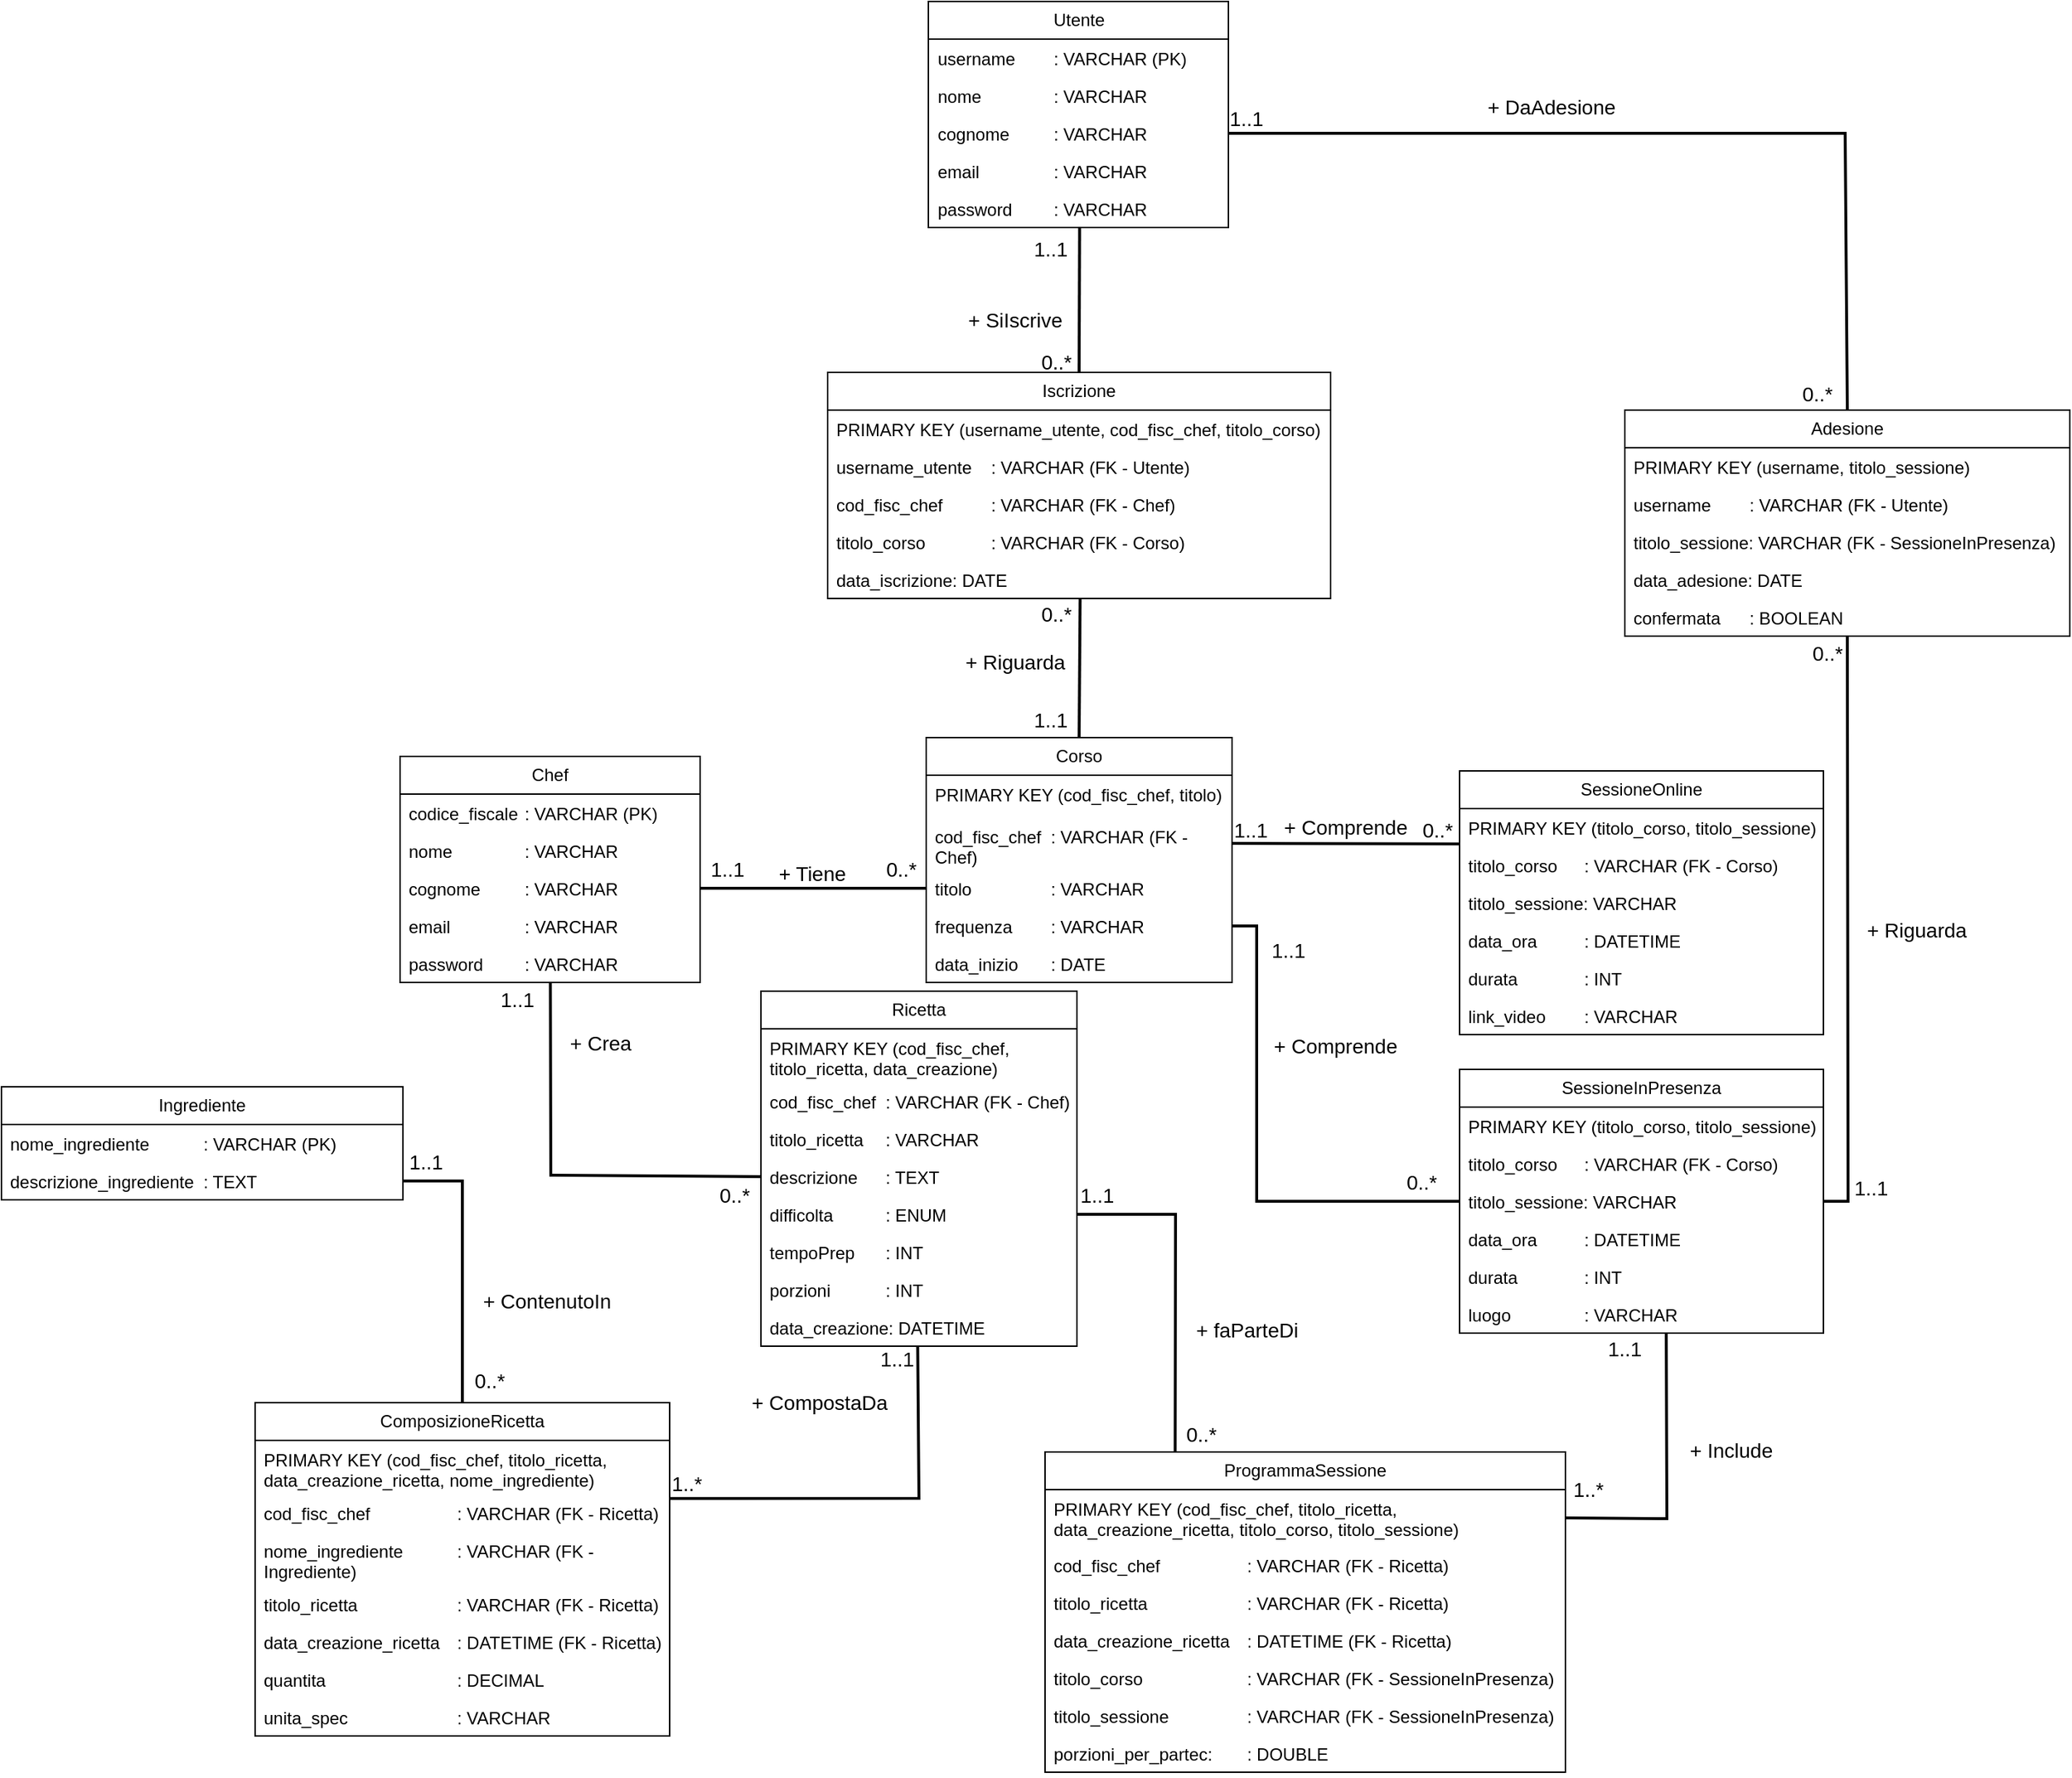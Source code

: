 <mxfile version="28.2.3">
  <diagram name="Pagina-1" id="c9OqA1Vv_PYeIcM79RJ1">
    <mxGraphModel dx="1778" dy="1586" grid="0" gridSize="10" guides="1" tooltips="1" connect="1" arrows="1" fold="1" page="0" pageScale="1" pageWidth="827" pageHeight="1169" background="#ffffff" math="0" shadow="0">
      <root>
        <mxCell id="0" />
        <mxCell id="1" parent="0" />
        <mxCell id="ekLq8ZdJKO2uyREV7CSD-5" value="Chef" style="swimlane;fontStyle=0;childLayout=stackLayout;horizontal=1;startSize=26;fillColor=none;horizontalStack=0;resizeParent=1;resizeParentMax=0;resizeLast=0;collapsible=1;marginBottom=0;whiteSpace=wrap;html=1;" parent="1" vertex="1">
          <mxGeometry x="118" y="-172" width="207" height="156" as="geometry" />
        </mxCell>
        <mxCell id="ekLq8ZdJKO2uyREV7CSD-6" value="codice_fiscale&lt;span style=&quot;white-space: pre;&quot;&gt;&#x9;&lt;/span&gt;: VARCHAR (PK)" style="text;strokeColor=none;fillColor=none;align=left;verticalAlign=top;spacingLeft=4;spacingRight=4;overflow=hidden;rotatable=0;points=[[0,0.5],[1,0.5]];portConstraint=eastwest;whiteSpace=wrap;html=1;" parent="ekLq8ZdJKO2uyREV7CSD-5" vertex="1">
          <mxGeometry y="26" width="207" height="26" as="geometry" />
        </mxCell>
        <mxCell id="ekLq8ZdJKO2uyREV7CSD-7" value="nome&lt;span style=&quot;white-space: pre;&quot;&gt;&#x9;&lt;/span&gt;&lt;span style=&quot;white-space: pre;&quot;&gt;&#x9;&lt;/span&gt;: VARCHAR" style="text;strokeColor=none;fillColor=none;align=left;verticalAlign=top;spacingLeft=4;spacingRight=4;overflow=hidden;rotatable=0;points=[[0,0.5],[1,0.5]];portConstraint=eastwest;whiteSpace=wrap;html=1;" parent="ekLq8ZdJKO2uyREV7CSD-5" vertex="1">
          <mxGeometry y="52" width="207" height="26" as="geometry" />
        </mxCell>
        <mxCell id="ekLq8ZdJKO2uyREV7CSD-14" value="cognome&lt;span style=&quot;white-space: pre;&quot;&gt;&#x9;&lt;/span&gt;&lt;span style=&quot;white-space: pre;&quot;&gt;&#x9;&lt;/span&gt;: VARCHAR" style="text;strokeColor=none;fillColor=none;align=left;verticalAlign=top;spacingLeft=4;spacingRight=4;overflow=hidden;rotatable=0;points=[[0,0.5],[1,0.5]];portConstraint=eastwest;whiteSpace=wrap;html=1;" parent="ekLq8ZdJKO2uyREV7CSD-5" vertex="1">
          <mxGeometry y="78" width="207" height="26" as="geometry" />
        </mxCell>
        <mxCell id="ekLq8ZdJKO2uyREV7CSD-8" value="email&lt;span style=&quot;white-space: pre;&quot;&gt;&#x9;&lt;/span&gt;&lt;span style=&quot;white-space: pre;&quot;&gt;&#x9;&lt;/span&gt;: VARCHAR" style="text;strokeColor=none;fillColor=none;align=left;verticalAlign=top;spacingLeft=4;spacingRight=4;overflow=hidden;rotatable=0;points=[[0,0.5],[1,0.5]];portConstraint=eastwest;whiteSpace=wrap;html=1;" parent="ekLq8ZdJKO2uyREV7CSD-5" vertex="1">
          <mxGeometry y="104" width="207" height="26" as="geometry" />
        </mxCell>
        <mxCell id="ekLq8ZdJKO2uyREV7CSD-15" value="password&lt;span style=&quot;white-space: pre;&quot;&gt;&#x9;&lt;/span&gt;&lt;span style=&quot;white-space: pre;&quot;&gt;&#x9;&lt;/span&gt;: VARCHAR" style="text;strokeColor=none;fillColor=none;align=left;verticalAlign=top;spacingLeft=4;spacingRight=4;overflow=hidden;rotatable=0;points=[[0,0.5],[1,0.5]];portConstraint=eastwest;whiteSpace=wrap;html=1;" parent="ekLq8ZdJKO2uyREV7CSD-5" vertex="1">
          <mxGeometry y="130" width="207" height="26" as="geometry" />
        </mxCell>
        <mxCell id="ekLq8ZdJKO2uyREV7CSD-16" value="Utente" style="swimlane;fontStyle=0;childLayout=stackLayout;horizontal=1;startSize=26;fillColor=none;horizontalStack=0;resizeParent=1;resizeParentMax=0;resizeLast=0;collapsible=1;marginBottom=0;whiteSpace=wrap;html=1;" parent="1" vertex="1">
          <mxGeometry x="482.5" y="-693" width="207" height="156" as="geometry" />
        </mxCell>
        <mxCell id="ekLq8ZdJKO2uyREV7CSD-17" value="username&lt;span style=&quot;white-space: pre;&quot;&gt;&#x9;&lt;/span&gt;: VARCHAR (PK)" style="text;strokeColor=none;fillColor=none;align=left;verticalAlign=top;spacingLeft=4;spacingRight=4;overflow=hidden;rotatable=0;points=[[0,0.5],[1,0.5]];portConstraint=eastwest;whiteSpace=wrap;html=1;" parent="ekLq8ZdJKO2uyREV7CSD-16" vertex="1">
          <mxGeometry y="26" width="207" height="26" as="geometry" />
        </mxCell>
        <mxCell id="ekLq8ZdJKO2uyREV7CSD-18" value="nome&lt;span style=&quot;white-space: pre;&quot;&gt;&#x9;&lt;/span&gt;&lt;span style=&quot;white-space: pre;&quot;&gt;&#x9;&lt;/span&gt;: VARCHAR" style="text;strokeColor=none;fillColor=none;align=left;verticalAlign=top;spacingLeft=4;spacingRight=4;overflow=hidden;rotatable=0;points=[[0,0.5],[1,0.5]];portConstraint=eastwest;whiteSpace=wrap;html=1;" parent="ekLq8ZdJKO2uyREV7CSD-16" vertex="1">
          <mxGeometry y="52" width="207" height="26" as="geometry" />
        </mxCell>
        <mxCell id="ekLq8ZdJKO2uyREV7CSD-19" value="cognome&lt;span style=&quot;white-space: pre;&quot;&gt;&#x9;&lt;/span&gt;&lt;span style=&quot;white-space: pre;&quot;&gt;&#x9;&lt;/span&gt;: VARCHAR" style="text;strokeColor=none;fillColor=none;align=left;verticalAlign=top;spacingLeft=4;spacingRight=4;overflow=hidden;rotatable=0;points=[[0,0.5],[1,0.5]];portConstraint=eastwest;whiteSpace=wrap;html=1;" parent="ekLq8ZdJKO2uyREV7CSD-16" vertex="1">
          <mxGeometry y="78" width="207" height="26" as="geometry" />
        </mxCell>
        <mxCell id="ekLq8ZdJKO2uyREV7CSD-20" value="email&lt;span style=&quot;white-space: pre;&quot;&gt;&#x9;&lt;/span&gt;&lt;span style=&quot;white-space: pre;&quot;&gt;&#x9;&lt;/span&gt;: VARCHAR" style="text;strokeColor=none;fillColor=none;align=left;verticalAlign=top;spacingLeft=4;spacingRight=4;overflow=hidden;rotatable=0;points=[[0,0.5],[1,0.5]];portConstraint=eastwest;whiteSpace=wrap;html=1;" parent="ekLq8ZdJKO2uyREV7CSD-16" vertex="1">
          <mxGeometry y="104" width="207" height="26" as="geometry" />
        </mxCell>
        <mxCell id="ekLq8ZdJKO2uyREV7CSD-21" value="password&lt;span style=&quot;white-space: pre;&quot;&gt;&#x9;&lt;/span&gt;&lt;span style=&quot;white-space: pre;&quot;&gt;&#x9;&lt;/span&gt;: VARCHAR" style="text;strokeColor=none;fillColor=none;align=left;verticalAlign=top;spacingLeft=4;spacingRight=4;overflow=hidden;rotatable=0;points=[[0,0.5],[1,0.5]];portConstraint=eastwest;whiteSpace=wrap;html=1;" parent="ekLq8ZdJKO2uyREV7CSD-16" vertex="1">
          <mxGeometry y="130" width="207" height="26" as="geometry" />
        </mxCell>
        <mxCell id="ekLq8ZdJKO2uyREV7CSD-22" value="Corso" style="swimlane;fontStyle=0;childLayout=stackLayout;horizontal=1;startSize=26;fillColor=none;horizontalStack=0;resizeParent=1;resizeParentMax=0;resizeLast=0;collapsible=1;marginBottom=0;whiteSpace=wrap;html=1;" parent="1" vertex="1">
          <mxGeometry x="481" y="-185" width="211" height="169" as="geometry" />
        </mxCell>
        <mxCell id="A8XwV9MfBxxKwLWa8N0--2" value="PRIMARY KEY (cod_fisc_chef, titolo)" style="text;strokeColor=none;fillColor=none;align=left;verticalAlign=top;spacingLeft=4;spacingRight=4;overflow=hidden;rotatable=0;points=[[0,0.5],[1,0.5]];portConstraint=eastwest;whiteSpace=wrap;html=1;" parent="ekLq8ZdJKO2uyREV7CSD-22" vertex="1">
          <mxGeometry y="26" width="211" height="29" as="geometry" />
        </mxCell>
        <mxCell id="ekLq8ZdJKO2uyREV7CSD-23" value="cod_fisc_chef&lt;span style=&quot;white-space: pre;&quot;&gt;&#x9;&lt;/span&gt;: VARCHAR (FK - Chef)" style="text;strokeColor=none;fillColor=none;align=left;verticalAlign=top;spacingLeft=4;spacingRight=4;overflow=hidden;rotatable=0;points=[[0,0.5],[1,0.5]];portConstraint=eastwest;whiteSpace=wrap;html=1;" parent="ekLq8ZdJKO2uyREV7CSD-22" vertex="1">
          <mxGeometry y="55" width="211" height="36" as="geometry" />
        </mxCell>
        <mxCell id="ekLq8ZdJKO2uyREV7CSD-24" value="titolo&lt;span style=&quot;white-space: pre;&quot;&gt;&#x9;&lt;/span&gt;&lt;span style=&quot;white-space: pre;&quot;&gt;&#x9;&lt;/span&gt;: VARCHAR" style="text;strokeColor=none;fillColor=none;align=left;verticalAlign=top;spacingLeft=4;spacingRight=4;overflow=hidden;rotatable=0;points=[[0,0.5],[1,0.5]];portConstraint=eastwest;whiteSpace=wrap;html=1;" parent="ekLq8ZdJKO2uyREV7CSD-22" vertex="1">
          <mxGeometry y="91" width="211" height="26" as="geometry" />
        </mxCell>
        <mxCell id="ekLq8ZdJKO2uyREV7CSD-26" value="frequenza&lt;span style=&quot;white-space: pre;&quot;&gt;&#x9;&lt;/span&gt;: VARCHAR" style="text;strokeColor=none;fillColor=none;align=left;verticalAlign=top;spacingLeft=4;spacingRight=4;overflow=hidden;rotatable=0;points=[[0,0.5],[1,0.5]];portConstraint=eastwest;whiteSpace=wrap;html=1;" parent="ekLq8ZdJKO2uyREV7CSD-22" vertex="1">
          <mxGeometry y="117" width="211" height="26" as="geometry" />
        </mxCell>
        <mxCell id="ekLq8ZdJKO2uyREV7CSD-25" value="data_inizio&lt;span style=&quot;white-space: pre;&quot;&gt;&#x9;&lt;/span&gt;: DATE" style="text;strokeColor=none;fillColor=none;align=left;verticalAlign=top;spacingLeft=4;spacingRight=4;overflow=hidden;rotatable=0;points=[[0,0.5],[1,0.5]];portConstraint=eastwest;whiteSpace=wrap;html=1;" parent="ekLq8ZdJKO2uyREV7CSD-22" vertex="1">
          <mxGeometry y="143" width="211" height="26" as="geometry" />
        </mxCell>
        <mxCell id="ekLq8ZdJKO2uyREV7CSD-34" value="SessioneOnline" style="swimlane;fontStyle=0;childLayout=stackLayout;horizontal=1;startSize=26;fillColor=none;horizontalStack=0;resizeParent=1;resizeParentMax=0;resizeLast=0;collapsible=1;marginBottom=0;whiteSpace=wrap;html=1;" parent="1" vertex="1">
          <mxGeometry x="849" y="-162" width="251" height="182" as="geometry" />
        </mxCell>
        <mxCell id="ekLq8ZdJKO2uyREV7CSD-35" value="PRIMARY KEY (titolo_corso, titolo_sessione)" style="text;strokeColor=none;fillColor=none;align=left;verticalAlign=top;spacingLeft=4;spacingRight=4;overflow=hidden;rotatable=0;points=[[0,0.5],[1,0.5]];portConstraint=eastwest;whiteSpace=wrap;html=1;" parent="ekLq8ZdJKO2uyREV7CSD-34" vertex="1">
          <mxGeometry y="26" width="251" height="26" as="geometry" />
        </mxCell>
        <mxCell id="D15bvgSpkkW1OKqzzkf8-3" value="titolo_corso&lt;span style=&quot;white-space: pre;&quot;&gt;&#x9;&lt;/span&gt;: VARCHAR (FK - Corso)" style="text;strokeColor=none;fillColor=none;align=left;verticalAlign=top;spacingLeft=4;spacingRight=4;overflow=hidden;rotatable=0;points=[[0,0.5],[1,0.5]];portConstraint=eastwest;whiteSpace=wrap;html=1;" parent="ekLq8ZdJKO2uyREV7CSD-34" vertex="1">
          <mxGeometry y="52" width="251" height="26" as="geometry" />
        </mxCell>
        <mxCell id="MktuYlupbxoyWSHVo-La-6" value="titolo_sessione: VARCHAR" style="text;strokeColor=none;fillColor=none;align=left;verticalAlign=top;spacingLeft=4;spacingRight=4;overflow=hidden;rotatable=0;points=[[0,0.5],[1,0.5]];portConstraint=eastwest;whiteSpace=wrap;html=1;" parent="ekLq8ZdJKO2uyREV7CSD-34" vertex="1">
          <mxGeometry y="78" width="251" height="26" as="geometry" />
        </mxCell>
        <mxCell id="D15bvgSpkkW1OKqzzkf8-1" value="data_ora&lt;span style=&quot;white-space: pre;&quot;&gt;&#x9;&lt;/span&gt;&lt;span style=&quot;white-space: pre;&quot;&gt;&#x9;&lt;/span&gt;: DATETIME" style="text;strokeColor=none;fillColor=none;align=left;verticalAlign=top;spacingLeft=4;spacingRight=4;overflow=hidden;rotatable=0;points=[[0,0.5],[1,0.5]];portConstraint=eastwest;whiteSpace=wrap;html=1;" parent="ekLq8ZdJKO2uyREV7CSD-34" vertex="1">
          <mxGeometry y="104" width="251" height="26" as="geometry" />
        </mxCell>
        <mxCell id="D15bvgSpkkW1OKqzzkf8-2" value="durata&lt;span style=&quot;white-space: pre;&quot;&gt;&#x9;&lt;/span&gt;&lt;span style=&quot;white-space: pre;&quot;&gt;&#x9;&lt;/span&gt;: INT" style="text;strokeColor=none;fillColor=none;align=left;verticalAlign=top;spacingLeft=4;spacingRight=4;overflow=hidden;rotatable=0;points=[[0,0.5],[1,0.5]];portConstraint=eastwest;whiteSpace=wrap;html=1;" parent="ekLq8ZdJKO2uyREV7CSD-34" vertex="1">
          <mxGeometry y="130" width="251" height="26" as="geometry" />
        </mxCell>
        <mxCell id="ekLq8ZdJKO2uyREV7CSD-36" value="link_video&lt;span style=&quot;white-space: pre;&quot;&gt;&#x9;&lt;/span&gt;: VARCHAR" style="text;strokeColor=none;fillColor=none;align=left;verticalAlign=top;spacingLeft=4;spacingRight=4;overflow=hidden;rotatable=0;points=[[0,0.5],[1,0.5]];portConstraint=eastwest;whiteSpace=wrap;html=1;" parent="ekLq8ZdJKO2uyREV7CSD-34" vertex="1">
          <mxGeometry y="156" width="251" height="26" as="geometry" />
        </mxCell>
        <mxCell id="ekLq8ZdJKO2uyREV7CSD-39" value="SessioneInPresenza" style="swimlane;fontStyle=0;childLayout=stackLayout;horizontal=1;startSize=26;fillColor=none;horizontalStack=0;resizeParent=1;resizeParentMax=0;resizeLast=0;collapsible=1;marginBottom=0;whiteSpace=wrap;html=1;" parent="1" vertex="1">
          <mxGeometry x="849" y="44" width="251" height="182" as="geometry" />
        </mxCell>
        <mxCell id="ekLq8ZdJKO2uyREV7CSD-40" value="PRIMARY KEY (titolo_corso, titolo_sessione)" style="text;strokeColor=none;fillColor=none;align=left;verticalAlign=top;spacingLeft=4;spacingRight=4;overflow=hidden;rotatable=0;points=[[0,0.5],[1,0.5]];portConstraint=eastwest;whiteSpace=wrap;html=1;" parent="ekLq8ZdJKO2uyREV7CSD-39" vertex="1">
          <mxGeometry y="26" width="251" height="26" as="geometry" />
        </mxCell>
        <mxCell id="D15bvgSpkkW1OKqzzkf8-4" value="titolo_corso&lt;span style=&quot;white-space: pre;&quot;&gt;&#x9;&lt;/span&gt;: VARCHAR (FK - Corso)" style="text;strokeColor=none;fillColor=none;align=left;verticalAlign=top;spacingLeft=4;spacingRight=4;overflow=hidden;rotatable=0;points=[[0,0.5],[1,0.5]];portConstraint=eastwest;whiteSpace=wrap;html=1;" parent="ekLq8ZdJKO2uyREV7CSD-39" vertex="1">
          <mxGeometry y="52" width="251" height="26" as="geometry" />
        </mxCell>
        <mxCell id="MktuYlupbxoyWSHVo-La-5" value="titolo_sessione: VARCHAR" style="text;strokeColor=none;fillColor=none;align=left;verticalAlign=top;spacingLeft=4;spacingRight=4;overflow=hidden;rotatable=0;points=[[0,0.5],[1,0.5]];portConstraint=eastwest;whiteSpace=wrap;html=1;" parent="ekLq8ZdJKO2uyREV7CSD-39" vertex="1">
          <mxGeometry y="78" width="251" height="26" as="geometry" />
        </mxCell>
        <mxCell id="D15bvgSpkkW1OKqzzkf8-5" value="data_ora&lt;span style=&quot;white-space: pre;&quot;&gt;&#x9;&lt;/span&gt;&lt;span style=&quot;white-space: pre;&quot;&gt;&#x9;&lt;/span&gt;: DATETIME" style="text;strokeColor=none;fillColor=none;align=left;verticalAlign=top;spacingLeft=4;spacingRight=4;overflow=hidden;rotatable=0;points=[[0,0.5],[1,0.5]];portConstraint=eastwest;whiteSpace=wrap;html=1;" parent="ekLq8ZdJKO2uyREV7CSD-39" vertex="1">
          <mxGeometry y="104" width="251" height="26" as="geometry" />
        </mxCell>
        <mxCell id="D15bvgSpkkW1OKqzzkf8-6" value="durata&lt;span style=&quot;white-space: pre;&quot;&gt;&#x9;&lt;/span&gt;&lt;span style=&quot;white-space: pre;&quot;&gt;&#x9;&lt;/span&gt;: INT" style="text;strokeColor=none;fillColor=none;align=left;verticalAlign=top;spacingLeft=4;spacingRight=4;overflow=hidden;rotatable=0;points=[[0,0.5],[1,0.5]];portConstraint=eastwest;whiteSpace=wrap;html=1;" parent="ekLq8ZdJKO2uyREV7CSD-39" vertex="1">
          <mxGeometry y="130" width="251" height="26" as="geometry" />
        </mxCell>
        <mxCell id="ekLq8ZdJKO2uyREV7CSD-41" value="luogo&lt;span style=&quot;white-space: pre;&quot;&gt;&#x9;&lt;/span&gt;&lt;span style=&quot;white-space: pre;&quot;&gt;&#x9;&lt;/span&gt;: VARCHAR" style="text;strokeColor=none;fillColor=none;align=left;verticalAlign=top;spacingLeft=4;spacingRight=4;overflow=hidden;rotatable=0;points=[[0,0.5],[1,0.5]];portConstraint=eastwest;whiteSpace=wrap;html=1;" parent="ekLq8ZdJKO2uyREV7CSD-39" vertex="1">
          <mxGeometry y="156" width="251" height="26" as="geometry" />
        </mxCell>
        <mxCell id="W_w7EMXtZ8Ta31gs3jzf-1" value="Ricetta" style="swimlane;fontStyle=0;childLayout=stackLayout;horizontal=1;startSize=26;fillColor=none;horizontalStack=0;resizeParent=1;resizeParentMax=0;resizeLast=0;collapsible=1;marginBottom=0;whiteSpace=wrap;html=1;" parent="1" vertex="1">
          <mxGeometry x="367" y="-10" width="218" height="245" as="geometry" />
        </mxCell>
        <mxCell id="W_w7EMXtZ8Ta31gs3jzf-2" value="PRIMARY KEY (cod_fisc_chef, titolo_ricetta, data_creazione)" style="text;strokeColor=none;fillColor=none;align=left;verticalAlign=top;spacingLeft=4;spacingRight=4;overflow=hidden;rotatable=0;points=[[0,0.5],[1,0.5]];portConstraint=eastwest;whiteSpace=wrap;html=1;" parent="W_w7EMXtZ8Ta31gs3jzf-1" vertex="1">
          <mxGeometry y="26" width="218" height="37" as="geometry" />
        </mxCell>
        <mxCell id="A8XwV9MfBxxKwLWa8N0--7" value="cod_fisc_chef&lt;span style=&quot;white-space: pre;&quot;&gt;&#x9;&lt;/span&gt;: VARCHAR (FK - Chef)" style="text;strokeColor=none;fillColor=none;align=left;verticalAlign=top;spacingLeft=4;spacingRight=4;overflow=hidden;rotatable=0;points=[[0,0.5],[1,0.5]];portConstraint=eastwest;whiteSpace=wrap;html=1;" parent="W_w7EMXtZ8Ta31gs3jzf-1" vertex="1">
          <mxGeometry y="63" width="218" height="26" as="geometry" />
        </mxCell>
        <mxCell id="W_w7EMXtZ8Ta31gs3jzf-3" value="titolo_ricetta&lt;span style=&quot;white-space: pre;&quot;&gt;&#x9;&lt;/span&gt;: VARCHAR" style="text;strokeColor=none;fillColor=none;align=left;verticalAlign=top;spacingLeft=4;spacingRight=4;overflow=hidden;rotatable=0;points=[[0,0.5],[1,0.5]];portConstraint=eastwest;whiteSpace=wrap;html=1;" parent="W_w7EMXtZ8Ta31gs3jzf-1" vertex="1">
          <mxGeometry y="89" width="218" height="26" as="geometry" />
        </mxCell>
        <mxCell id="W_w7EMXtZ8Ta31gs3jzf-4" value="descrizione&lt;span style=&quot;white-space: pre;&quot;&gt;&#x9;&lt;/span&gt;: TEXT" style="text;strokeColor=none;fillColor=none;align=left;verticalAlign=top;spacingLeft=4;spacingRight=4;overflow=hidden;rotatable=0;points=[[0,0.5],[1,0.5]];portConstraint=eastwest;whiteSpace=wrap;html=1;" parent="W_w7EMXtZ8Ta31gs3jzf-1" vertex="1">
          <mxGeometry y="115" width="218" height="26" as="geometry" />
        </mxCell>
        <mxCell id="MktuYlupbxoyWSHVo-La-1" value="difficolta&lt;span style=&quot;white-space: pre;&quot;&gt;&#x9;&lt;/span&gt;&lt;span style=&quot;white-space: pre;&quot;&gt;&#x9;&lt;/span&gt;: ENUM" style="text;strokeColor=none;fillColor=none;align=left;verticalAlign=top;spacingLeft=4;spacingRight=4;overflow=hidden;rotatable=0;points=[[0,0.5],[1,0.5]];portConstraint=eastwest;whiteSpace=wrap;html=1;" parent="W_w7EMXtZ8Ta31gs3jzf-1" vertex="1">
          <mxGeometry y="141" width="218" height="26" as="geometry" />
        </mxCell>
        <mxCell id="MktuYlupbxoyWSHVo-La-2" value="tempoPrep&lt;span style=&quot;white-space: pre;&quot;&gt;&#x9;&lt;/span&gt;: INT" style="text;strokeColor=none;fillColor=none;align=left;verticalAlign=top;spacingLeft=4;spacingRight=4;overflow=hidden;rotatable=0;points=[[0,0.5],[1,0.5]];portConstraint=eastwest;whiteSpace=wrap;html=1;" parent="W_w7EMXtZ8Ta31gs3jzf-1" vertex="1">
          <mxGeometry y="167" width="218" height="26" as="geometry" />
        </mxCell>
        <mxCell id="MktuYlupbxoyWSHVo-La-3" value="porzioni&lt;span style=&quot;white-space: pre;&quot;&gt;&#x9;&lt;/span&gt;&lt;span style=&quot;white-space: pre;&quot;&gt;&#x9;&lt;/span&gt;: INT" style="text;strokeColor=none;fillColor=none;align=left;verticalAlign=top;spacingLeft=4;spacingRight=4;overflow=hidden;rotatable=0;points=[[0,0.5],[1,0.5]];portConstraint=eastwest;whiteSpace=wrap;html=1;" parent="W_w7EMXtZ8Ta31gs3jzf-1" vertex="1">
          <mxGeometry y="193" width="218" height="26" as="geometry" />
        </mxCell>
        <mxCell id="A8XwV9MfBxxKwLWa8N0--6" value="data_creazione: DATETIME" style="text;strokeColor=none;fillColor=none;align=left;verticalAlign=top;spacingLeft=4;spacingRight=4;overflow=hidden;rotatable=0;points=[[0,0.5],[1,0.5]];portConstraint=eastwest;whiteSpace=wrap;html=1;" parent="W_w7EMXtZ8Ta31gs3jzf-1" vertex="1">
          <mxGeometry y="219" width="218" height="26" as="geometry" />
        </mxCell>
        <mxCell id="W_w7EMXtZ8Ta31gs3jzf-6" value="Ingrediente" style="swimlane;fontStyle=0;childLayout=stackLayout;horizontal=1;startSize=26;fillColor=none;horizontalStack=0;resizeParent=1;resizeParentMax=0;resizeLast=0;collapsible=1;marginBottom=0;whiteSpace=wrap;html=1;" parent="1" vertex="1">
          <mxGeometry x="-157" y="56" width="277" height="78" as="geometry" />
        </mxCell>
        <mxCell id="W_w7EMXtZ8Ta31gs3jzf-8" value="nome_ingrediente&lt;span style=&quot;white-space: pre;&quot;&gt;&#x9;&lt;span style=&quot;white-space: pre;&quot;&gt;&#x9;&lt;/span&gt;&lt;/span&gt;: VARCHAR (PK)" style="text;strokeColor=none;fillColor=none;align=left;verticalAlign=top;spacingLeft=4;spacingRight=4;overflow=hidden;rotatable=0;points=[[0,0.5],[1,0.5]];portConstraint=eastwest;whiteSpace=wrap;html=1;" parent="W_w7EMXtZ8Ta31gs3jzf-6" vertex="1">
          <mxGeometry y="26" width="277" height="26" as="geometry" />
        </mxCell>
        <mxCell id="A8XwV9MfBxxKwLWa8N0--16" value="descrizione_ingrediente&lt;span style=&quot;white-space: pre;&quot;&gt;&#x9;&lt;/span&gt;: TEXT" style="text;strokeColor=none;fillColor=none;align=left;verticalAlign=top;spacingLeft=4;spacingRight=4;overflow=hidden;rotatable=0;points=[[0,0.5],[1,0.5]];portConstraint=eastwest;whiteSpace=wrap;html=1;" parent="W_w7EMXtZ8Ta31gs3jzf-6" vertex="1">
          <mxGeometry y="52" width="277" height="26" as="geometry" />
        </mxCell>
        <mxCell id="W_w7EMXtZ8Ta31gs3jzf-10" value="Iscrizione" style="swimlane;fontStyle=0;childLayout=stackLayout;horizontal=1;startSize=26;fillColor=none;horizontalStack=0;resizeParent=1;resizeParentMax=0;resizeLast=0;collapsible=1;marginBottom=0;whiteSpace=wrap;html=1;" parent="1" vertex="1">
          <mxGeometry x="413" y="-437" width="347" height="156" as="geometry" />
        </mxCell>
        <mxCell id="W_w7EMXtZ8Ta31gs3jzf-11" value="PRIMARY KEY (username_utente, cod_fisc_chef, titolo_corso)" style="text;strokeColor=none;fillColor=none;align=left;verticalAlign=top;spacingLeft=4;spacingRight=4;overflow=hidden;rotatable=0;points=[[0,0.5],[1,0.5]];portConstraint=eastwest;whiteSpace=wrap;html=1;" parent="W_w7EMXtZ8Ta31gs3jzf-10" vertex="1">
          <mxGeometry y="26" width="347" height="26" as="geometry" />
        </mxCell>
        <mxCell id="A8XwV9MfBxxKwLWa8N0--3" value="username_utente&lt;span style=&quot;white-space: pre;&quot;&gt;&#x9;&lt;/span&gt;: VARCHAR (FK - Utente)" style="text;strokeColor=none;fillColor=none;align=left;verticalAlign=top;spacingLeft=4;spacingRight=4;overflow=hidden;rotatable=0;points=[[0,0.5],[1,0.5]];portConstraint=eastwest;whiteSpace=wrap;html=1;" parent="W_w7EMXtZ8Ta31gs3jzf-10" vertex="1">
          <mxGeometry y="52" width="347" height="26" as="geometry" />
        </mxCell>
        <mxCell id="W_w7EMXtZ8Ta31gs3jzf-12" value="cod_fisc_chef&lt;span style=&quot;white-space: pre;&quot;&gt;&#x9;&lt;span style=&quot;white-space: pre;&quot;&gt;&#x9;&lt;/span&gt;&lt;/span&gt;: VARCHAR (FK - Chef)" style="text;strokeColor=none;fillColor=none;align=left;verticalAlign=top;spacingLeft=4;spacingRight=4;overflow=hidden;rotatable=0;points=[[0,0.5],[1,0.5]];portConstraint=eastwest;whiteSpace=wrap;html=1;" parent="W_w7EMXtZ8Ta31gs3jzf-10" vertex="1">
          <mxGeometry y="78" width="347" height="26" as="geometry" />
        </mxCell>
        <mxCell id="A8XwV9MfBxxKwLWa8N0--1" value="titolo_corso&lt;span style=&quot;white-space: pre;&quot;&gt;&#x9;&lt;span style=&quot;white-space: pre;&quot;&gt;&#x9;&lt;/span&gt;&lt;/span&gt;: VARCHAR (FK - Corso)" style="text;strokeColor=none;fillColor=none;align=left;verticalAlign=top;spacingLeft=4;spacingRight=4;overflow=hidden;rotatable=0;points=[[0,0.5],[1,0.5]];portConstraint=eastwest;whiteSpace=wrap;html=1;" parent="W_w7EMXtZ8Ta31gs3jzf-10" vertex="1">
          <mxGeometry y="104" width="347" height="26" as="geometry" />
        </mxCell>
        <mxCell id="W_w7EMXtZ8Ta31gs3jzf-13" value="data_iscrizione: DATE" style="text;strokeColor=none;fillColor=none;align=left;verticalAlign=top;spacingLeft=4;spacingRight=4;overflow=hidden;rotatable=0;points=[[0,0.5],[1,0.5]];portConstraint=eastwest;whiteSpace=wrap;html=1;" parent="W_w7EMXtZ8Ta31gs3jzf-10" vertex="1">
          <mxGeometry y="130" width="347" height="26" as="geometry" />
        </mxCell>
        <mxCell id="W_w7EMXtZ8Ta31gs3jzf-14" value="ProgrammaSessione" style="swimlane;fontStyle=0;childLayout=stackLayout;horizontal=1;startSize=26;fillColor=none;horizontalStack=0;resizeParent=1;resizeParentMax=0;resizeLast=0;collapsible=1;marginBottom=0;whiteSpace=wrap;html=1;" parent="1" vertex="1">
          <mxGeometry x="563" y="308" width="359" height="221" as="geometry" />
        </mxCell>
        <mxCell id="W_w7EMXtZ8Ta31gs3jzf-15" value="PRIMARY KEY (cod_fisc_chef, titolo_ricetta, data_creazione_ricetta, titolo_corso, titolo_sessione)" style="text;strokeColor=none;fillColor=none;align=left;verticalAlign=top;spacingLeft=4;spacingRight=4;overflow=hidden;rotatable=0;points=[[0,0.5],[1,0.5]];portConstraint=eastwest;whiteSpace=wrap;html=1;" parent="W_w7EMXtZ8Ta31gs3jzf-14" vertex="1">
          <mxGeometry y="26" width="359" height="39" as="geometry" />
        </mxCell>
        <mxCell id="W_w7EMXtZ8Ta31gs3jzf-16" value="cod_fisc_chef&lt;span style=&quot;white-space: pre;&quot;&gt;&#x9;&lt;/span&gt;&lt;span style=&quot;white-space: pre;&quot;&gt;&#x9;&lt;/span&gt;&lt;span style=&quot;white-space: pre;&quot;&gt;&#x9;&lt;/span&gt;: VARCHAR (FK - Ricetta)" style="text;strokeColor=none;fillColor=none;align=left;verticalAlign=top;spacingLeft=4;spacingRight=4;overflow=hidden;rotatable=0;points=[[0,0.5],[1,0.5]];portConstraint=eastwest;whiteSpace=wrap;html=1;" parent="W_w7EMXtZ8Ta31gs3jzf-14" vertex="1">
          <mxGeometry y="65" width="359" height="26" as="geometry" />
        </mxCell>
        <mxCell id="A8XwV9MfBxxKwLWa8N0--12" value="titolo_ricetta&lt;span style=&quot;white-space: pre;&quot;&gt;&#x9;&lt;span style=&quot;white-space: pre;&quot;&gt;&#x9;&lt;/span&gt;&lt;span style=&quot;white-space: pre;&quot;&gt;&#x9;&lt;/span&gt;&lt;/span&gt;: VARCHAR (FK - Ricetta)" style="text;strokeColor=none;fillColor=none;align=left;verticalAlign=top;spacingLeft=4;spacingRight=4;overflow=hidden;rotatable=0;points=[[0,0.5],[1,0.5]];portConstraint=eastwest;whiteSpace=wrap;html=1;" parent="W_w7EMXtZ8Ta31gs3jzf-14" vertex="1">
          <mxGeometry y="91" width="359" height="26" as="geometry" />
        </mxCell>
        <mxCell id="A8XwV9MfBxxKwLWa8N0--13" value="data_creazione_ricetta&lt;span style=&quot;white-space: pre;&quot;&gt;&#x9;&lt;/span&gt;: DATETIME (FK - Ricetta)" style="text;strokeColor=none;fillColor=none;align=left;verticalAlign=top;spacingLeft=4;spacingRight=4;overflow=hidden;rotatable=0;points=[[0,0.5],[1,0.5]];portConstraint=eastwest;whiteSpace=wrap;html=1;" parent="W_w7EMXtZ8Ta31gs3jzf-14" vertex="1">
          <mxGeometry y="117" width="359" height="26" as="geometry" />
        </mxCell>
        <mxCell id="A8XwV9MfBxxKwLWa8N0--14" value="titolo_corso&lt;span style=&quot;white-space: pre;&quot;&gt;&#x9;&lt;span style=&quot;white-space: pre;&quot;&gt;&#x9;&lt;/span&gt;&lt;span style=&quot;white-space: pre;&quot;&gt;&#x9;&lt;/span&gt;&lt;/span&gt;: VARCHAR (FK - SessioneInPresenza)" style="text;strokeColor=none;fillColor=none;align=left;verticalAlign=top;spacingLeft=4;spacingRight=4;overflow=hidden;rotatable=0;points=[[0,0.5],[1,0.5]];portConstraint=eastwest;whiteSpace=wrap;html=1;" parent="W_w7EMXtZ8Ta31gs3jzf-14" vertex="1">
          <mxGeometry y="143" width="359" height="26" as="geometry" />
        </mxCell>
        <mxCell id="A8XwV9MfBxxKwLWa8N0--15" value="titolo_sessione&lt;span style=&quot;white-space: pre;&quot;&gt;&lt;span style=&quot;white-space: pre;&quot;&gt;&#x9;&lt;/span&gt;&lt;span style=&quot;white-space: pre;&quot;&gt;&#x9;&lt;/span&gt;&lt;/span&gt;: VARCHAR (FK - SessioneInPresenza)" style="text;strokeColor=none;fillColor=none;align=left;verticalAlign=top;spacingLeft=4;spacingRight=4;overflow=hidden;rotatable=0;points=[[0,0.5],[1,0.5]];portConstraint=eastwest;whiteSpace=wrap;html=1;" parent="W_w7EMXtZ8Ta31gs3jzf-14" vertex="1">
          <mxGeometry y="169" width="359" height="26" as="geometry" />
        </mxCell>
        <mxCell id="MktuYlupbxoyWSHVo-La-4" value="porzioni_per_partec:&lt;span style=&quot;white-space: pre;&quot;&gt;&#x9;&lt;/span&gt;: DOUBLE" style="text;strokeColor=none;fillColor=none;align=left;verticalAlign=top;spacingLeft=4;spacingRight=4;overflow=hidden;rotatable=0;points=[[0,0.5],[1,0.5]];portConstraint=eastwest;whiteSpace=wrap;html=1;" parent="W_w7EMXtZ8Ta31gs3jzf-14" vertex="1">
          <mxGeometry y="195" width="359" height="26" as="geometry" />
        </mxCell>
        <mxCell id="W_w7EMXtZ8Ta31gs3jzf-18" value="ComposizioneRicetta" style="swimlane;fontStyle=0;childLayout=stackLayout;horizontal=1;startSize=26;fillColor=none;horizontalStack=0;resizeParent=1;resizeParentMax=0;resizeLast=0;collapsible=1;marginBottom=0;whiteSpace=wrap;html=1;" parent="1" vertex="1">
          <mxGeometry x="18" y="274" width="286" height="230" as="geometry" />
        </mxCell>
        <mxCell id="WMOOuokcM_ACB_9oUzjX-1" value="PRIMARY KEY (&lt;span style=&quot;background-color: transparent;&quot;&gt;cod_fisc_chef, titolo_ricetta, data_creazione_ricetta,&amp;nbsp;&lt;/span&gt;&lt;span style=&quot;background-color: transparent;&quot;&gt;nome_ingrediente&lt;/span&gt;)" style="text;strokeColor=none;fillColor=none;align=left;verticalAlign=top;spacingLeft=4;spacingRight=4;overflow=hidden;rotatable=0;points=[[0,0.5],[1,0.5]];portConstraint=eastwest;whiteSpace=wrap;html=1;" vertex="1" parent="W_w7EMXtZ8Ta31gs3jzf-18">
          <mxGeometry y="26" width="286" height="37" as="geometry" />
        </mxCell>
        <mxCell id="W_w7EMXtZ8Ta31gs3jzf-20" value="cod_fisc_chef&lt;span style=&quot;white-space: pre;&quot;&gt;&#x9;&lt;span style=&quot;white-space: pre;&quot;&gt;&#x9;&lt;/span&gt;&lt;span style=&quot;white-space: pre;&quot;&gt;&#x9;&lt;/span&gt;&lt;/span&gt;: VARCHAR (FK - Ricetta)" style="text;strokeColor=none;fillColor=none;align=left;verticalAlign=top;spacingLeft=4;spacingRight=4;overflow=hidden;rotatable=0;points=[[0,0.5],[1,0.5]];portConstraint=eastwest;whiteSpace=wrap;html=1;" parent="W_w7EMXtZ8Ta31gs3jzf-18" vertex="1">
          <mxGeometry y="63" width="286" height="26" as="geometry" />
        </mxCell>
        <mxCell id="A8XwV9MfBxxKwLWa8N0--23" value="nome_ingrediente&lt;span style=&quot;white-space: pre;&quot;&gt;&#x9;&lt;span style=&quot;white-space: pre;&quot;&gt;&#x9;&lt;/span&gt;&lt;/span&gt;: VARCHAR (FK - Ingrediente)" style="text;strokeColor=none;fillColor=none;align=left;verticalAlign=top;spacingLeft=4;spacingRight=4;overflow=hidden;rotatable=0;points=[[0,0.5],[1,0.5]];portConstraint=eastwest;whiteSpace=wrap;html=1;" parent="W_w7EMXtZ8Ta31gs3jzf-18" vertex="1">
          <mxGeometry y="89" width="286" height="37" as="geometry" />
        </mxCell>
        <mxCell id="A8XwV9MfBxxKwLWa8N0--21" value="titolo_ricetta&lt;span style=&quot;white-space: pre;&quot;&gt;&#x9;&lt;span style=&quot;white-space: pre;&quot;&gt;&#x9;&lt;/span&gt;&lt;span style=&quot;white-space: pre;&quot;&gt;&#x9;&lt;/span&gt;&lt;/span&gt;: VARCHAR (FK - Ricetta)" style="text;strokeColor=none;fillColor=none;align=left;verticalAlign=top;spacingLeft=4;spacingRight=4;overflow=hidden;rotatable=0;points=[[0,0.5],[1,0.5]];portConstraint=eastwest;whiteSpace=wrap;html=1;" parent="W_w7EMXtZ8Ta31gs3jzf-18" vertex="1">
          <mxGeometry y="126" width="286" height="26" as="geometry" />
        </mxCell>
        <mxCell id="A8XwV9MfBxxKwLWa8N0--22" value="data_creazione_ricetta&lt;span style=&quot;white-space: pre;&quot;&gt;&#x9;&lt;/span&gt;: DATETIME (FK - Ricetta)" style="text;strokeColor=none;fillColor=none;align=left;verticalAlign=top;spacingLeft=4;spacingRight=4;overflow=hidden;rotatable=0;points=[[0,0.5],[1,0.5]];portConstraint=eastwest;whiteSpace=wrap;html=1;" parent="W_w7EMXtZ8Ta31gs3jzf-18" vertex="1">
          <mxGeometry y="152" width="286" height="26" as="geometry" />
        </mxCell>
        <mxCell id="W_w7EMXtZ8Ta31gs3jzf-21" value="quantita&lt;span style=&quot;white-space: pre;&quot;&gt;&#x9;&lt;/span&gt;&lt;span style=&quot;white-space: pre;&quot;&gt;&#x9;&lt;span style=&quot;white-space: pre;&quot;&gt;&#x9;&lt;/span&gt;&lt;span style=&quot;white-space: pre;&quot;&gt;&#x9;&lt;/span&gt;&lt;/span&gt;: DECIMAL" style="text;strokeColor=none;fillColor=none;align=left;verticalAlign=top;spacingLeft=4;spacingRight=4;overflow=hidden;rotatable=0;points=[[0,0.5],[1,0.5]];portConstraint=eastwest;whiteSpace=wrap;html=1;" parent="W_w7EMXtZ8Ta31gs3jzf-18" vertex="1">
          <mxGeometry y="178" width="286" height="26" as="geometry" />
        </mxCell>
        <mxCell id="W_w7EMXtZ8Ta31gs3jzf-22" value="unita_spec&lt;span style=&quot;white-space: pre;&quot;&gt;&#x9;&lt;span style=&quot;white-space: pre;&quot;&gt;&#x9;&lt;/span&gt;&lt;span style=&quot;white-space: pre;&quot;&gt;&#x9;&lt;/span&gt;&lt;/span&gt;: VARCHAR" style="text;strokeColor=none;fillColor=none;align=left;verticalAlign=top;spacingLeft=4;spacingRight=4;overflow=hidden;rotatable=0;points=[[0,0.5],[1,0.5]];portConstraint=eastwest;whiteSpace=wrap;html=1;" parent="W_w7EMXtZ8Ta31gs3jzf-18" vertex="1">
          <mxGeometry y="204" width="286" height="26" as="geometry" />
        </mxCell>
        <mxCell id="W_w7EMXtZ8Ta31gs3jzf-24" value="" style="endArrow=none;html=1;rounded=0;strokeWidth=2;exitX=1;exitY=0.5;exitDx=0;exitDy=0;entryX=0;entryY=0.5;entryDx=0;entryDy=0;" parent="1" source="ekLq8ZdJKO2uyREV7CSD-14" target="ekLq8ZdJKO2uyREV7CSD-24" edge="1">
          <mxGeometry width="50" height="50" relative="1" as="geometry">
            <mxPoint x="321" y="42" as="sourcePoint" />
            <mxPoint x="371" y="-8" as="targetPoint" />
          </mxGeometry>
        </mxCell>
        <mxCell id="W_w7EMXtZ8Ta31gs3jzf-25" value="&lt;font style=&quot;font-size: 14px;&quot;&gt;1..1&lt;/font&gt;" style="text;html=1;align=center;verticalAlign=middle;whiteSpace=wrap;rounded=0;" parent="1" vertex="1">
          <mxGeometry x="314" y="-109" width="60" height="30" as="geometry" />
        </mxCell>
        <mxCell id="W_w7EMXtZ8Ta31gs3jzf-26" value="&lt;font style=&quot;font-size: 14px;&quot;&gt;0..*&lt;/font&gt;" style="text;html=1;align=center;verticalAlign=middle;whiteSpace=wrap;rounded=0;" parent="1" vertex="1">
          <mxGeometry x="434" y="-109" width="60" height="30" as="geometry" />
        </mxCell>
        <mxCell id="W_w7EMXtZ8Ta31gs3jzf-27" value="" style="endArrow=none;html=1;rounded=0;strokeWidth=2;exitX=1;exitY=0.5;exitDx=0;exitDy=0;entryX=-0.001;entryY=-0.062;entryDx=0;entryDy=0;entryPerimeter=0;" parent="1" target="D15bvgSpkkW1OKqzzkf8-3" edge="1">
          <mxGeometry width="50" height="50" relative="1" as="geometry">
            <mxPoint x="692" y="-112.0" as="sourcePoint" />
            <mxPoint x="829" y="-107" as="targetPoint" />
          </mxGeometry>
        </mxCell>
        <mxCell id="W_w7EMXtZ8Ta31gs3jzf-28" value="&lt;font style=&quot;font-size: 14px;&quot;&gt;0..*&lt;/font&gt;" style="text;html=1;align=center;verticalAlign=middle;whiteSpace=wrap;rounded=0;" parent="1" vertex="1">
          <mxGeometry x="804" y="-136" width="60" height="30" as="geometry" />
        </mxCell>
        <mxCell id="W_w7EMXtZ8Ta31gs3jzf-29" value="&lt;font style=&quot;font-size: 14px;&quot;&gt;1..1&lt;/font&gt;" style="text;html=1;align=center;verticalAlign=middle;whiteSpace=wrap;rounded=0;" parent="1" vertex="1">
          <mxGeometry x="675" y="-136" width="60" height="30" as="geometry" />
        </mxCell>
        <mxCell id="W_w7EMXtZ8Ta31gs3jzf-36" value="" style="endArrow=none;html=1;rounded=0;strokeWidth=2;entryX=0.5;entryY=0;entryDx=0;entryDy=0;exitX=0.504;exitY=1;exitDx=0;exitDy=0;exitPerimeter=0;" parent="1" source="ekLq8ZdJKO2uyREV7CSD-21" target="W_w7EMXtZ8Ta31gs3jzf-10" edge="1">
          <mxGeometry width="50" height="50" relative="1" as="geometry">
            <mxPoint x="592" y="-495" as="sourcePoint" />
            <mxPoint x="803" y="-490" as="targetPoint" />
          </mxGeometry>
        </mxCell>
        <mxCell id="W_w7EMXtZ8Ta31gs3jzf-37" value="&lt;font style=&quot;font-size: 14px;&quot;&gt;1..1&lt;/font&gt;" style="text;html=1;align=center;verticalAlign=middle;whiteSpace=wrap;rounded=0;" parent="1" vertex="1">
          <mxGeometry x="537" y="-537" width="60" height="30" as="geometry" />
        </mxCell>
        <mxCell id="W_w7EMXtZ8Ta31gs3jzf-38" value="&lt;font style=&quot;font-size: 14px;&quot;&gt;1..1&lt;/font&gt;" style="text;html=1;align=center;verticalAlign=middle;whiteSpace=wrap;rounded=0;" parent="1" vertex="1">
          <mxGeometry x="537" y="-212" width="60" height="30" as="geometry" />
        </mxCell>
        <mxCell id="W_w7EMXtZ8Ta31gs3jzf-39" value="" style="endArrow=none;html=1;rounded=0;strokeWidth=2;entryX=0.5;entryY=0;entryDx=0;entryDy=0;exitX=0.502;exitY=1;exitDx=0;exitDy=0;exitPerimeter=0;" parent="1" source="W_w7EMXtZ8Ta31gs3jzf-13" target="ekLq8ZdJKO2uyREV7CSD-22" edge="1">
          <mxGeometry width="50" height="50" relative="1" as="geometry">
            <mxPoint x="844" y="-442" as="sourcePoint" />
            <mxPoint x="844" y="-316" as="targetPoint" />
          </mxGeometry>
        </mxCell>
        <mxCell id="W_w7EMXtZ8Ta31gs3jzf-40" value="&lt;font style=&quot;font-size: 14px;&quot;&gt;0..*&lt;/font&gt;" style="text;html=1;align=center;verticalAlign=middle;whiteSpace=wrap;rounded=0;" parent="1" vertex="1">
          <mxGeometry x="541" y="-459" width="60" height="30" as="geometry" />
        </mxCell>
        <mxCell id="W_w7EMXtZ8Ta31gs3jzf-41" value="&lt;font style=&quot;font-size: 14px;&quot;&gt;0..*&lt;/font&gt;" style="text;html=1;align=center;verticalAlign=middle;whiteSpace=wrap;rounded=0;" parent="1" vertex="1">
          <mxGeometry x="541" y="-285" width="60" height="30" as="geometry" />
        </mxCell>
        <mxCell id="W_w7EMXtZ8Ta31gs3jzf-42" value="Adesione" style="swimlane;fontStyle=0;childLayout=stackLayout;horizontal=1;startSize=26;fillColor=none;horizontalStack=0;resizeParent=1;resizeParentMax=0;resizeLast=0;collapsible=1;marginBottom=0;whiteSpace=wrap;html=1;" parent="1" vertex="1">
          <mxGeometry x="963" y="-411" width="307" height="156" as="geometry" />
        </mxCell>
        <mxCell id="A8XwV9MfBxxKwLWa8N0--5" value="PRIMARY KEY (username, titolo_sessione)" style="text;strokeColor=none;fillColor=none;align=left;verticalAlign=top;spacingLeft=4;spacingRight=4;overflow=hidden;rotatable=0;points=[[0,0.5],[1,0.5]];portConstraint=eastwest;whiteSpace=wrap;html=1;" parent="W_w7EMXtZ8Ta31gs3jzf-42" vertex="1">
          <mxGeometry y="26" width="307" height="26" as="geometry" />
        </mxCell>
        <mxCell id="W_w7EMXtZ8Ta31gs3jzf-43" value="username&lt;span style=&quot;white-space: pre;&quot;&gt;&#x9;&lt;/span&gt;: VARCHAR (FK - Utente)" style="text;strokeColor=none;fillColor=none;align=left;verticalAlign=top;spacingLeft=4;spacingRight=4;overflow=hidden;rotatable=0;points=[[0,0.5],[1,0.5]];portConstraint=eastwest;whiteSpace=wrap;html=1;" parent="W_w7EMXtZ8Ta31gs3jzf-42" vertex="1">
          <mxGeometry y="52" width="307" height="26" as="geometry" />
        </mxCell>
        <mxCell id="W_w7EMXtZ8Ta31gs3jzf-44" value="titolo_sessione: VARCHAR (FK - SessioneInPresenza)" style="text;strokeColor=none;fillColor=none;align=left;verticalAlign=top;spacingLeft=4;spacingRight=4;overflow=hidden;rotatable=0;points=[[0,0.5],[1,0.5]];portConstraint=eastwest;whiteSpace=wrap;html=1;" parent="W_w7EMXtZ8Ta31gs3jzf-42" vertex="1">
          <mxGeometry y="78" width="307" height="26" as="geometry" />
        </mxCell>
        <mxCell id="W_w7EMXtZ8Ta31gs3jzf-45" value="data_adesione: DATE" style="text;strokeColor=none;fillColor=none;align=left;verticalAlign=top;spacingLeft=4;spacingRight=4;overflow=hidden;rotatable=0;points=[[0,0.5],[1,0.5]];portConstraint=eastwest;whiteSpace=wrap;html=1;" parent="W_w7EMXtZ8Ta31gs3jzf-42" vertex="1">
          <mxGeometry y="104" width="307" height="26" as="geometry" />
        </mxCell>
        <mxCell id="MktuYlupbxoyWSHVo-La-7" value="confermata&lt;span style=&quot;white-space: pre;&quot;&gt;&#x9;&lt;/span&gt;: BOOLEAN" style="text;strokeColor=none;fillColor=none;align=left;verticalAlign=top;spacingLeft=4;spacingRight=4;overflow=hidden;rotatable=0;points=[[0,0.5],[1,0.5]];portConstraint=eastwest;whiteSpace=wrap;html=1;" parent="W_w7EMXtZ8Ta31gs3jzf-42" vertex="1">
          <mxGeometry y="130" width="307" height="26" as="geometry" />
        </mxCell>
        <mxCell id="W_w7EMXtZ8Ta31gs3jzf-55" value="" style="endArrow=none;html=1;rounded=0;strokeWidth=2;exitX=1;exitY=0.5;exitDx=0;exitDy=0;entryX=0.5;entryY=0;entryDx=0;entryDy=0;" parent="1" source="ekLq8ZdJKO2uyREV7CSD-19" target="W_w7EMXtZ8Ta31gs3jzf-42" edge="1">
          <mxGeometry width="50" height="50" relative="1" as="geometry">
            <mxPoint x="1066" y="-565" as="sourcePoint" />
            <mxPoint x="1219" y="-564" as="targetPoint" />
            <Array as="points">
              <mxPoint x="1115" y="-602" />
            </Array>
          </mxGeometry>
        </mxCell>
        <mxCell id="D15bvgSpkkW1OKqzzkf8-7" value="" style="endArrow=none;html=1;rounded=0;strokeWidth=2;exitX=0.5;exitY=1;exitDx=0;exitDy=0;entryX=1;entryY=0.5;entryDx=0;entryDy=0;" parent="1" source="W_w7EMXtZ8Ta31gs3jzf-42" target="MktuYlupbxoyWSHVo-La-5" edge="1">
          <mxGeometry width="50" height="50" relative="1" as="geometry">
            <mxPoint x="1152" y="-221" as="sourcePoint" />
            <mxPoint x="1311" y="-220" as="targetPoint" />
            <Array as="points">
              <mxPoint x="1117" y="135" />
            </Array>
          </mxGeometry>
        </mxCell>
        <mxCell id="D15bvgSpkkW1OKqzzkf8-8" value="" style="endArrow=none;html=1;rounded=0;strokeWidth=2;exitX=1;exitY=0.5;exitDx=0;exitDy=0;entryX=0;entryY=0.5;entryDx=0;entryDy=0;" parent="1" source="ekLq8ZdJKO2uyREV7CSD-26" target="MktuYlupbxoyWSHVo-La-5" edge="1">
          <mxGeometry width="50" height="50" relative="1" as="geometry">
            <mxPoint x="755" y="-43" as="sourcePoint" />
            <mxPoint x="914" y="-42" as="targetPoint" />
            <Array as="points">
              <mxPoint x="709" y="-55" />
              <mxPoint x="709" y="135" />
            </Array>
          </mxGeometry>
        </mxCell>
        <mxCell id="D15bvgSpkkW1OKqzzkf8-9" value="&lt;font style=&quot;font-size: 14px;&quot;&gt;1..1&lt;/font&gt;" style="text;html=1;align=center;verticalAlign=middle;whiteSpace=wrap;rounded=0;" parent="1" vertex="1">
          <mxGeometry x="701" y="-53" width="60" height="30" as="geometry" />
        </mxCell>
        <mxCell id="D15bvgSpkkW1OKqzzkf8-10" value="&lt;font style=&quot;font-size: 14px;&quot;&gt;0..*&lt;/font&gt;" style="text;html=1;align=center;verticalAlign=middle;whiteSpace=wrap;rounded=0;" parent="1" vertex="1">
          <mxGeometry x="793" y="107" width="60" height="30" as="geometry" />
        </mxCell>
        <mxCell id="D15bvgSpkkW1OKqzzkf8-11" value="&lt;font style=&quot;font-size: 14px;&quot;&gt;1..1&lt;/font&gt;" style="text;html=1;align=center;verticalAlign=middle;whiteSpace=wrap;rounded=0;" parent="1" vertex="1">
          <mxGeometry x="672" y="-627" width="60" height="30" as="geometry" />
        </mxCell>
        <mxCell id="D15bvgSpkkW1OKqzzkf8-12" value="&lt;font style=&quot;font-size: 14px;&quot;&gt;0..*&lt;/font&gt;" style="text;html=1;align=center;verticalAlign=middle;whiteSpace=wrap;rounded=0;" parent="1" vertex="1">
          <mxGeometry x="1066" y="-437" width="60" height="30" as="geometry" />
        </mxCell>
        <mxCell id="D15bvgSpkkW1OKqzzkf8-13" value="&lt;font style=&quot;font-size: 14px;&quot;&gt;0..*&lt;/font&gt;" style="text;html=1;align=center;verticalAlign=middle;whiteSpace=wrap;rounded=0;" parent="1" vertex="1">
          <mxGeometry x="1073" y="-258" width="60" height="30" as="geometry" />
        </mxCell>
        <mxCell id="D15bvgSpkkW1OKqzzkf8-14" value="&lt;font style=&quot;font-size: 14px;&quot;&gt;1..1&lt;/font&gt;" style="text;html=1;align=center;verticalAlign=middle;whiteSpace=wrap;rounded=0;" parent="1" vertex="1">
          <mxGeometry x="1103" y="111" width="60" height="30" as="geometry" />
        </mxCell>
        <mxCell id="D15bvgSpkkW1OKqzzkf8-15" value="&lt;font style=&quot;font-size: 14px;&quot;&gt;+ Tiene&lt;/font&gt;" style="text;html=1;align=center;verticalAlign=middle;resizable=0;points=[];autosize=1;strokeColor=none;fillColor=none;" parent="1" vertex="1">
          <mxGeometry x="370" y="-106" width="64" height="29" as="geometry" />
        </mxCell>
        <mxCell id="D15bvgSpkkW1OKqzzkf8-16" value="&lt;font style=&quot;font-size: 14px;&quot;&gt;+ Comprende&lt;/font&gt;" style="text;html=1;align=center;verticalAlign=middle;resizable=0;points=[];autosize=1;strokeColor=none;fillColor=none;" parent="1" vertex="1">
          <mxGeometry x="718" y="-138" width="103" height="29" as="geometry" />
        </mxCell>
        <mxCell id="D15bvgSpkkW1OKqzzkf8-17" value="&lt;font style=&quot;font-size: 14px;&quot;&gt;+ Comprende&lt;/font&gt;" style="text;html=1;align=center;verticalAlign=middle;resizable=0;points=[];autosize=1;strokeColor=none;fillColor=none;" parent="1" vertex="1">
          <mxGeometry x="711" y="13" width="103" height="29" as="geometry" />
        </mxCell>
        <mxCell id="D15bvgSpkkW1OKqzzkf8-18" value="&lt;font style=&quot;font-size: 14px;&quot;&gt;+ SiIscrive&lt;/font&gt;" style="text;html=1;align=center;verticalAlign=middle;resizable=0;points=[];autosize=1;strokeColor=none;fillColor=none;" parent="1" vertex="1">
          <mxGeometry x="500" y="-488" width="83" height="29" as="geometry" />
        </mxCell>
        <mxCell id="D15bvgSpkkW1OKqzzkf8-19" value="&lt;font style=&quot;font-size: 14px;&quot;&gt;+ Riguarda&lt;/font&gt;" style="text;html=1;align=center;verticalAlign=middle;resizable=0;points=[];autosize=1;strokeColor=none;fillColor=none;" parent="1" vertex="1">
          <mxGeometry x="498" y="-252" width="87" height="29" as="geometry" />
        </mxCell>
        <mxCell id="D15bvgSpkkW1OKqzzkf8-20" value="&lt;font style=&quot;font-size: 14px;&quot;&gt;+ DaAdesione&lt;/font&gt;" style="text;html=1;align=center;verticalAlign=middle;resizable=0;points=[];autosize=1;strokeColor=none;fillColor=none;" parent="1" vertex="1">
          <mxGeometry x="859" y="-635" width="106" height="29" as="geometry" />
        </mxCell>
        <mxCell id="D15bvgSpkkW1OKqzzkf8-21" value="&lt;font style=&quot;font-size: 14px;&quot;&gt;+ Riguarda&lt;/font&gt;" style="text;html=1;align=center;verticalAlign=middle;resizable=0;points=[];autosize=1;strokeColor=none;fillColor=none;" parent="1" vertex="1">
          <mxGeometry x="1120" y="-67" width="87" height="29" as="geometry" />
        </mxCell>
        <mxCell id="D15bvgSpkkW1OKqzzkf8-23" value="" style="endArrow=none;html=1;rounded=0;strokeWidth=2;exitX=1;exitY=0.5;exitDx=0;exitDy=0;entryX=0.568;entryY=1.012;entryDx=0;entryDy=0;entryPerimeter=0;" parent="1" source="W_w7EMXtZ8Ta31gs3jzf-15" target="ekLq8ZdJKO2uyREV7CSD-41" edge="1">
          <mxGeometry width="50" height="50" relative="1" as="geometry">
            <mxPoint x="1103" y="349" as="sourcePoint" />
            <mxPoint x="1261" y="349" as="targetPoint" />
            <Array as="points">
              <mxPoint x="992" y="354" />
            </Array>
          </mxGeometry>
        </mxCell>
        <mxCell id="D15bvgSpkkW1OKqzzkf8-24" value="&lt;font style=&quot;font-size: 14px;&quot;&gt;+ Include&lt;/font&gt;" style="text;html=1;align=center;verticalAlign=middle;resizable=0;points=[];autosize=1;strokeColor=none;fillColor=none;" parent="1" vertex="1">
          <mxGeometry x="998" y="292" width="75" height="29" as="geometry" />
        </mxCell>
        <mxCell id="D15bvgSpkkW1OKqzzkf8-25" value="" style="endArrow=none;html=1;rounded=0;strokeWidth=2;exitX=1;exitY=0.5;exitDx=0;exitDy=0;entryX=0.25;entryY=0;entryDx=0;entryDy=0;" parent="1" source="MktuYlupbxoyWSHVo-La-1" target="W_w7EMXtZ8Ta31gs3jzf-14" edge="1">
          <mxGeometry width="50" height="50" relative="1" as="geometry">
            <mxPoint x="636" y="124" as="sourcePoint" />
            <mxPoint x="794" y="124" as="targetPoint" />
            <Array as="points">
              <mxPoint x="653" y="144" />
            </Array>
          </mxGeometry>
        </mxCell>
        <mxCell id="D15bvgSpkkW1OKqzzkf8-26" value="&lt;font style=&quot;font-size: 14px;&quot;&gt;+ faParteDi&lt;/font&gt;" style="text;html=1;align=center;verticalAlign=middle;resizable=0;points=[];autosize=1;strokeColor=none;fillColor=none;" parent="1" vertex="1">
          <mxGeometry x="658" y="209" width="88" height="29" as="geometry" />
        </mxCell>
        <mxCell id="D15bvgSpkkW1OKqzzkf8-27" value="" style="endArrow=none;html=1;rounded=0;strokeWidth=2;exitX=0.496;exitY=0.996;exitDx=0;exitDy=0;exitPerimeter=0;entryX=1;entryY=0.121;entryDx=0;entryDy=0;entryPerimeter=0;" parent="1" source="A8XwV9MfBxxKwLWa8N0--6" edge="1">
          <mxGeometry width="50" height="50" relative="1" as="geometry">
            <mxPoint x="508" y="260" as="sourcePoint" />
            <mxPoint x="304" y="340.146" as="targetPoint" />
            <Array as="points">
              <mxPoint x="476" y="340" />
            </Array>
          </mxGeometry>
        </mxCell>
        <mxCell id="D15bvgSpkkW1OKqzzkf8-29" value="&lt;font style=&quot;font-size: 14px;&quot;&gt;+ CompostaDa&lt;/font&gt;" style="text;html=1;align=center;verticalAlign=middle;resizable=0;points=[];autosize=1;strokeColor=none;fillColor=none;" parent="1" vertex="1">
          <mxGeometry x="351" y="259" width="112" height="29" as="geometry" />
        </mxCell>
        <mxCell id="D15bvgSpkkW1OKqzzkf8-30" value="" style="endArrow=none;html=1;rounded=0;strokeWidth=2;exitX=0.5;exitY=0;exitDx=0;exitDy=0;entryX=1;entryY=0.5;entryDx=0;entryDy=0;" parent="1" source="W_w7EMXtZ8Ta31gs3jzf-18" edge="1">
          <mxGeometry width="50" height="50" relative="1" as="geometry">
            <mxPoint x="225" y="154" as="sourcePoint" />
            <mxPoint x="120" y="121" as="targetPoint" />
            <Array as="points">
              <mxPoint x="161" y="121" />
            </Array>
          </mxGeometry>
        </mxCell>
        <mxCell id="D15bvgSpkkW1OKqzzkf8-31" value="&lt;font style=&quot;font-size: 14px;&quot;&gt;+ ContenutoIn&lt;/font&gt;" style="text;html=1;align=center;verticalAlign=middle;resizable=0;points=[];autosize=1;strokeColor=none;fillColor=none;" parent="1" vertex="1">
          <mxGeometry x="166" y="189" width="106" height="29" as="geometry" />
        </mxCell>
        <mxCell id="D15bvgSpkkW1OKqzzkf8-33" value="&lt;font style=&quot;font-size: 14px;&quot;&gt;1..1&lt;/font&gt;" style="text;html=1;align=center;verticalAlign=middle;whiteSpace=wrap;rounded=0;" parent="1" vertex="1">
          <mxGeometry x="933" y="222" width="60" height="30" as="geometry" />
        </mxCell>
        <mxCell id="UFedcDGYvRvDlyaJleno-34" value="&lt;font style=&quot;font-size: 14px;&quot;&gt;1..*&lt;/font&gt;" style="text;html=1;align=center;verticalAlign=middle;whiteSpace=wrap;rounded=0;" parent="1" vertex="1">
          <mxGeometry x="908" y="319" width="60" height="30" as="geometry" />
        </mxCell>
        <mxCell id="UFedcDGYvRvDlyaJleno-35" value="&lt;font style=&quot;font-size: 14px;&quot;&gt;1..1&lt;/font&gt;" style="text;html=1;align=center;verticalAlign=middle;whiteSpace=wrap;rounded=0;" parent="1" vertex="1">
          <mxGeometry x="569" y="116" width="60" height="30" as="geometry" />
        </mxCell>
        <mxCell id="UFedcDGYvRvDlyaJleno-36" value="&lt;font style=&quot;font-size: 14px;&quot;&gt;0..*&lt;/font&gt;" style="text;html=1;align=center;verticalAlign=middle;whiteSpace=wrap;rounded=0;" parent="1" vertex="1">
          <mxGeometry x="641" y="281" width="60" height="30" as="geometry" />
        </mxCell>
        <mxCell id="UFedcDGYvRvDlyaJleno-37" value="&lt;font style=&quot;font-size: 14px;&quot;&gt;1..1&lt;/font&gt;" style="text;html=1;align=center;verticalAlign=middle;whiteSpace=wrap;rounded=0;" parent="1" vertex="1">
          <mxGeometry x="431" y="229" width="60" height="30" as="geometry" />
        </mxCell>
        <mxCell id="UFedcDGYvRvDlyaJleno-38" value="&lt;font style=&quot;font-size: 14px;&quot;&gt;1..*&lt;/font&gt;" style="text;html=1;align=center;verticalAlign=middle;whiteSpace=wrap;rounded=0;" parent="1" vertex="1">
          <mxGeometry x="286" y="315" width="60" height="30" as="geometry" />
        </mxCell>
        <mxCell id="UFedcDGYvRvDlyaJleno-39" value="&lt;font style=&quot;font-size: 14px;&quot;&gt;0..*&lt;/font&gt;" style="text;html=1;align=center;verticalAlign=middle;whiteSpace=wrap;rounded=0;" parent="1" vertex="1">
          <mxGeometry x="150" y="244" width="60" height="30" as="geometry" />
        </mxCell>
        <mxCell id="UFedcDGYvRvDlyaJleno-40" value="&lt;font style=&quot;font-size: 14px;&quot;&gt;1..1&lt;/font&gt;" style="text;html=1;align=center;verticalAlign=middle;whiteSpace=wrap;rounded=0;" parent="1" vertex="1">
          <mxGeometry x="106" y="93" width="60" height="30" as="geometry" />
        </mxCell>
        <mxCell id="A8XwV9MfBxxKwLWa8N0--8" value="" style="endArrow=none;html=1;rounded=0;strokeWidth=2;entryX=0;entryY=0.5;entryDx=0;entryDy=0;exitX=0.501;exitY=1.004;exitDx=0;exitDy=0;exitPerimeter=0;" parent="1" source="ekLq8ZdJKO2uyREV7CSD-15" target="W_w7EMXtZ8Ta31gs3jzf-4" edge="1">
          <mxGeometry width="50" height="50" relative="1" as="geometry">
            <mxPoint x="215" y="-6" as="sourcePoint" />
            <mxPoint x="227" y="205" as="targetPoint" />
            <Array as="points">
              <mxPoint x="222" y="117" />
            </Array>
          </mxGeometry>
        </mxCell>
        <mxCell id="A8XwV9MfBxxKwLWa8N0--9" value="&lt;font style=&quot;font-size: 14px;&quot;&gt;+ Crea&lt;/font&gt;" style="text;html=1;align=center;verticalAlign=middle;resizable=0;points=[];autosize=1;strokeColor=none;fillColor=none;" parent="1" vertex="1">
          <mxGeometry x="226" y="11" width="60" height="29" as="geometry" />
        </mxCell>
        <mxCell id="A8XwV9MfBxxKwLWa8N0--10" value="&lt;font style=&quot;font-size: 14px;&quot;&gt;1..1&lt;/font&gt;" style="text;html=1;align=center;verticalAlign=middle;whiteSpace=wrap;rounded=0;" parent="1" vertex="1">
          <mxGeometry x="169" y="-19" width="60" height="30" as="geometry" />
        </mxCell>
        <mxCell id="A8XwV9MfBxxKwLWa8N0--11" value="&lt;font style=&quot;font-size: 14px;&quot;&gt;0..*&lt;/font&gt;" style="text;html=1;align=center;verticalAlign=middle;whiteSpace=wrap;rounded=0;" parent="1" vertex="1">
          <mxGeometry x="319" y="116" width="60" height="30" as="geometry" />
        </mxCell>
      </root>
    </mxGraphModel>
  </diagram>
</mxfile>
